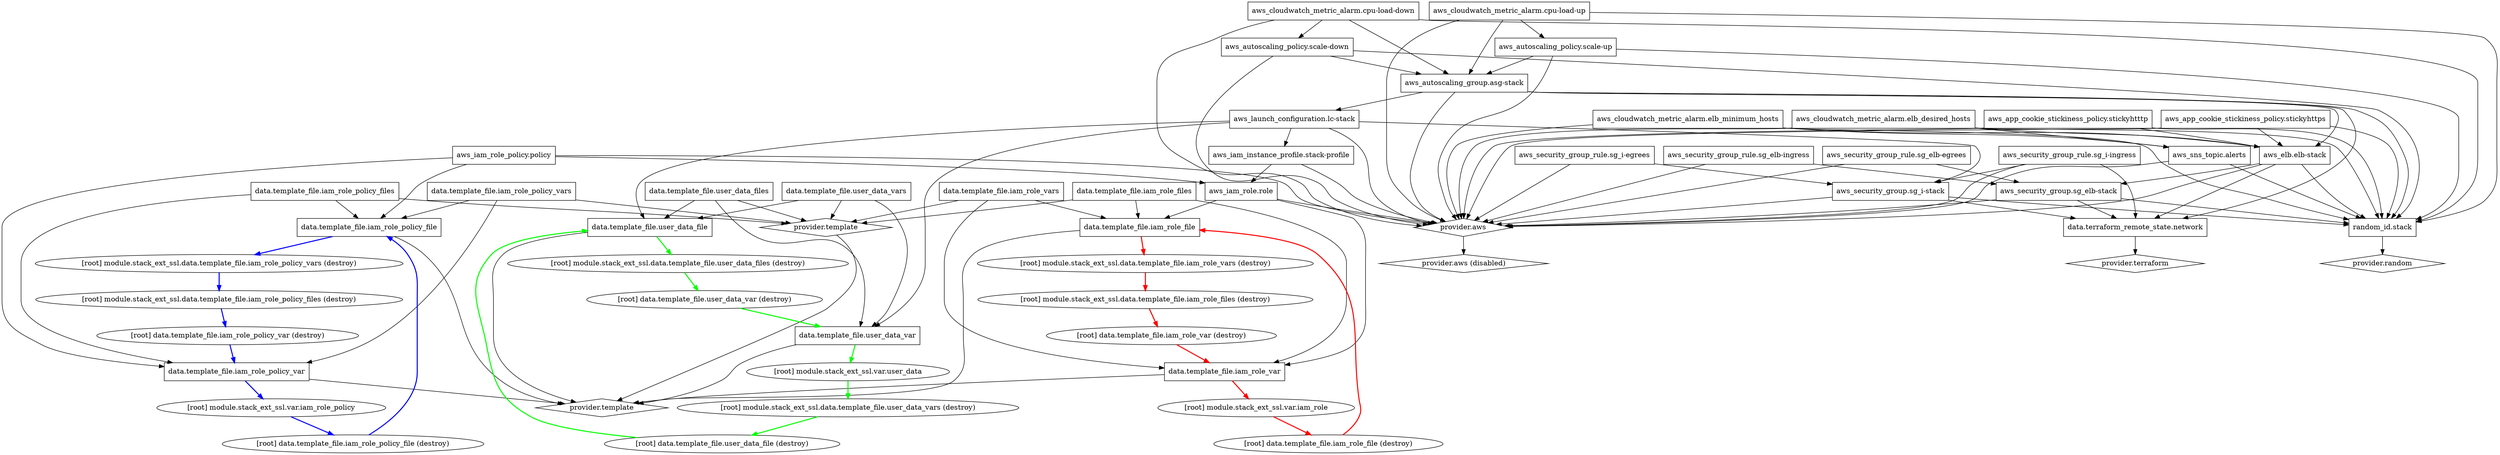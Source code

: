 digraph {
	compound = "true"
	newrank = "true"
	subgraph "root" {
		"[root] data.template_file.iam_role_file" [label = "data.template_file.iam_role_file", shape = "box"]
		"[root] data.template_file.iam_role_policy_file" [label = "data.template_file.iam_role_policy_file", shape = "box"]
		"[root] data.template_file.iam_role_policy_var" [label = "data.template_file.iam_role_policy_var", shape = "box"]
		"[root] data.template_file.iam_role_var" [label = "data.template_file.iam_role_var", shape = "box"]
		"[root] data.template_file.user_data_file" [label = "data.template_file.user_data_file", shape = "box"]
		"[root] data.template_file.user_data_var" [label = "data.template_file.user_data_var", shape = "box"]
		"[root] data.terraform_remote_state.network" [label = "data.terraform_remote_state.network", shape = "box"]
		"[root] module.stack_ext_ssl.aws_app_cookie_stickiness_policy.stickyhttps" [label = "aws_app_cookie_stickiness_policy.stickyhttps", shape = "box"]
		"[root] module.stack_ext_ssl.aws_app_cookie_stickiness_policy.stickyhtttp" [label = "aws_app_cookie_stickiness_policy.stickyhtttp", shape = "box"]
		"[root] module.stack_ext_ssl.aws_autoscaling_group.asg-stack" [label = "aws_autoscaling_group.asg-stack", shape = "box"]
		"[root] module.stack_ext_ssl.aws_autoscaling_policy.scale-down" [label = "aws_autoscaling_policy.scale-down", shape = "box"]
		"[root] module.stack_ext_ssl.aws_autoscaling_policy.scale-up" [label = "aws_autoscaling_policy.scale-up", shape = "box"]
		"[root] module.stack_ext_ssl.aws_cloudwatch_metric_alarm.cpu-load-down" [label = "aws_cloudwatch_metric_alarm.cpu-load-down", shape = "box"]
		"[root] module.stack_ext_ssl.aws_cloudwatch_metric_alarm.cpu-load-up" [label = "aws_cloudwatch_metric_alarm.cpu-load-up", shape = "box"]
		"[root] module.stack_ext_ssl.aws_cloudwatch_metric_alarm.elb_desired_hosts" [label = "aws_cloudwatch_metric_alarm.elb_desired_hosts", shape = "box"]
		"[root] module.stack_ext_ssl.aws_cloudwatch_metric_alarm.elb_minimum_hosts" [label = "aws_cloudwatch_metric_alarm.elb_minimum_hosts", shape = "box"]
		"[root] module.stack_ext_ssl.aws_elb.elb-stack" [label = "aws_elb.elb-stack", shape = "box"]
		"[root] module.stack_ext_ssl.aws_iam_instance_profile.stack-profile" [label = "aws_iam_instance_profile.stack-profile", shape = "box"]
		"[root] module.stack_ext_ssl.aws_iam_role.role" [label = "aws_iam_role.role", shape = "box"]
		"[root] module.stack_ext_ssl.aws_iam_role_policy.policy" [label = "aws_iam_role_policy.policy", shape = "box"]
		"[root] module.stack_ext_ssl.aws_launch_configuration.lc-stack" [label = "aws_launch_configuration.lc-stack", shape = "box"]
		"[root] module.stack_ext_ssl.aws_security_group.sg_elb-stack" [label = "aws_security_group.sg_elb-stack", shape = "box"]
		"[root] module.stack_ext_ssl.aws_security_group.sg_i-stack" [label = "aws_security_group.sg_i-stack", shape = "box"]
		"[root] module.stack_ext_ssl.aws_security_group_rule.sg_elb-egrees" [label = "aws_security_group_rule.sg_elb-egrees", shape = "box"]
		"[root] module.stack_ext_ssl.aws_security_group_rule.sg_elb-ingress" [label = "aws_security_group_rule.sg_elb-ingress", shape = "box"]
		"[root] module.stack_ext_ssl.aws_security_group_rule.sg_i-egrees" [label = "aws_security_group_rule.sg_i-egrees", shape = "box"]
		"[root] module.stack_ext_ssl.aws_security_group_rule.sg_i-ingress" [label = "aws_security_group_rule.sg_i-ingress", shape = "box"]
		"[root] module.stack_ext_ssl.aws_sns_topic.alerts" [label = "aws_sns_topic.alerts", shape = "box"]
		"[root] module.stack_ext_ssl.data.template_file.iam_role_files" [label = "data.template_file.iam_role_files", shape = "box"]
		"[root] module.stack_ext_ssl.data.template_file.iam_role_policy_files" [label = "data.template_file.iam_role_policy_files", shape = "box"]
		"[root] module.stack_ext_ssl.data.template_file.iam_role_policy_vars" [label = "data.template_file.iam_role_policy_vars", shape = "box"]
		"[root] module.stack_ext_ssl.data.template_file.iam_role_vars" [label = "data.template_file.iam_role_vars", shape = "box"]
		"[root] module.stack_ext_ssl.data.template_file.user_data_files" [label = "data.template_file.user_data_files", shape = "box"]
		"[root] module.stack_ext_ssl.data.template_file.user_data_vars" [label = "data.template_file.user_data_vars", shape = "box"]
		"[root] module.stack_ext_ssl.provider.aws" [label = "provider.aws", shape = "diamond"]
		"[root] module.stack_ext_ssl.provider.template" [label = "provider.template", shape = "diamond"]
		"[root] provider.aws (disabled)" [label = "provider.aws (disabled)", shape = "diamond"]
		"[root] provider.random" [label = "provider.random", shape = "diamond"]
		"[root] provider.template" [label = "provider.template", shape = "diamond"]
		"[root] provider.terraform" [label = "provider.terraform", shape = "diamond"]
		"[root] random_id.stack" [label = "random_id.stack", shape = "box"]
		"[root] data.template_file.iam_role_file (destroy)" -> "[root] data.template_file.iam_role_file" [color = "red", penwidth = "2.0"]
		"[root] data.template_file.iam_role_file" -> "[root] module.stack_ext_ssl.data.template_file.iam_role_vars (destroy)" [color = "red", penwidth = "2.0"]
		"[root] data.template_file.iam_role_file" -> "[root] provider.template"
		"[root] data.template_file.iam_role_policy_file (destroy)" -> "[root] data.template_file.iam_role_policy_file" [color = "blue", penwidth = "2.0"]
		"[root] data.template_file.iam_role_policy_file" -> "[root] module.stack_ext_ssl.data.template_file.iam_role_policy_vars (destroy)" [color = "blue", penwidth = "2.0"]
		"[root] data.template_file.iam_role_policy_file" -> "[root] provider.template"
		"[root] data.template_file.iam_role_policy_var (destroy)" -> "[root] data.template_file.iam_role_policy_var" [color = "blue", penwidth = "2.0"]
		"[root] data.template_file.iam_role_policy_var" -> "[root] module.stack_ext_ssl.var.iam_role_policy" [color = "blue", penwidth = "2.0"]
		"[root] data.template_file.iam_role_policy_var" -> "[root] provider.template"
		"[root] data.template_file.iam_role_var (destroy)" -> "[root] data.template_file.iam_role_var" [color = "red", penwidth = "2.0"]
		"[root] data.template_file.iam_role_var" -> "[root] module.stack_ext_ssl.var.iam_role" [color = "red", penwidth = "2.0"]
		"[root] data.template_file.iam_role_var" -> "[root] provider.template"
		"[root] data.template_file.user_data_file (destroy)" -> "[root] data.template_file.user_data_file" [color = "green", penwidth = "2.0"]
		"[root] data.template_file.user_data_file" -> "[root] module.stack_ext_ssl.data.template_file.user_data_files (destroy)" [color = "green", penwidth = "2.0"]
		"[root] data.template_file.user_data_file" -> "[root] provider.template"
		"[root] data.template_file.user_data_var (destroy)" -> "[root] data.template_file.user_data_var" [color = "green", penwidth = "2.0"]
		"[root] data.template_file.user_data_var" -> "[root] module.stack_ext_ssl.var.user_data" [color = "green", penwidth = "2.0"]
		"[root] data.template_file.user_data_var" -> "[root] provider.template"
		"[root] data.terraform_remote_state.network" -> "[root] provider.terraform"
		"[root] module.stack_ext_ssl.aws_app_cookie_stickiness_policy.stickyhttps" -> "[root] module.stack_ext_ssl.aws_elb.elb-stack"
		"[root] module.stack_ext_ssl.aws_app_cookie_stickiness_policy.stickyhttps" -> "[root] module.stack_ext_ssl.provider.aws"
		"[root] module.stack_ext_ssl.aws_app_cookie_stickiness_policy.stickyhttps" -> "[root] random_id.stack"
		"[root] module.stack_ext_ssl.aws_app_cookie_stickiness_policy.stickyhtttp" -> "[root] module.stack_ext_ssl.aws_elb.elb-stack"
		"[root] module.stack_ext_ssl.aws_app_cookie_stickiness_policy.stickyhtttp" -> "[root] module.stack_ext_ssl.provider.aws"
		"[root] module.stack_ext_ssl.aws_app_cookie_stickiness_policy.stickyhtttp" -> "[root] random_id.stack"
		"[root] module.stack_ext_ssl.aws_autoscaling_group.asg-stack" -> "[root] data.terraform_remote_state.network"
		"[root] module.stack_ext_ssl.aws_autoscaling_group.asg-stack" -> "[root] module.stack_ext_ssl.aws_elb.elb-stack"
		"[root] module.stack_ext_ssl.aws_autoscaling_group.asg-stack" -> "[root] module.stack_ext_ssl.aws_launch_configuration.lc-stack"
		"[root] module.stack_ext_ssl.aws_autoscaling_group.asg-stack" -> "[root] module.stack_ext_ssl.provider.aws"
		"[root] module.stack_ext_ssl.aws_autoscaling_group.asg-stack" -> "[root] random_id.stack"
		"[root] module.stack_ext_ssl.aws_autoscaling_policy.scale-down" -> "[root] module.stack_ext_ssl.aws_autoscaling_group.asg-stack"
		"[root] module.stack_ext_ssl.aws_autoscaling_policy.scale-down" -> "[root] module.stack_ext_ssl.provider.aws"
		"[root] module.stack_ext_ssl.aws_autoscaling_policy.scale-down" -> "[root] random_id.stack"
		"[root] module.stack_ext_ssl.aws_autoscaling_policy.scale-up" -> "[root] module.stack_ext_ssl.aws_autoscaling_group.asg-stack"
		"[root] module.stack_ext_ssl.aws_autoscaling_policy.scale-up" -> "[root] module.stack_ext_ssl.provider.aws"
		"[root] module.stack_ext_ssl.aws_autoscaling_policy.scale-up" -> "[root] random_id.stack"
		"[root] module.stack_ext_ssl.aws_cloudwatch_metric_alarm.cpu-load-down" -> "[root] module.stack_ext_ssl.aws_autoscaling_group.asg-stack"
		"[root] module.stack_ext_ssl.aws_cloudwatch_metric_alarm.cpu-load-down" -> "[root] module.stack_ext_ssl.aws_autoscaling_policy.scale-down"
		"[root] module.stack_ext_ssl.aws_cloudwatch_metric_alarm.cpu-load-down" -> "[root] module.stack_ext_ssl.provider.aws"
		"[root] module.stack_ext_ssl.aws_cloudwatch_metric_alarm.cpu-load-down" -> "[root] random_id.stack"
		"[root] module.stack_ext_ssl.aws_cloudwatch_metric_alarm.cpu-load-up" -> "[root] module.stack_ext_ssl.aws_autoscaling_group.asg-stack"
		"[root] module.stack_ext_ssl.aws_cloudwatch_metric_alarm.cpu-load-up" -> "[root] module.stack_ext_ssl.aws_autoscaling_policy.scale-up"
		"[root] module.stack_ext_ssl.aws_cloudwatch_metric_alarm.cpu-load-up" -> "[root] module.stack_ext_ssl.provider.aws"
		"[root] module.stack_ext_ssl.aws_cloudwatch_metric_alarm.cpu-load-up" -> "[root] random_id.stack"
		"[root] module.stack_ext_ssl.aws_cloudwatch_metric_alarm.elb_desired_hosts" -> "[root] module.stack_ext_ssl.aws_elb.elb-stack"
		"[root] module.stack_ext_ssl.aws_cloudwatch_metric_alarm.elb_desired_hosts" -> "[root] module.stack_ext_ssl.aws_sns_topic.alerts"
		"[root] module.stack_ext_ssl.aws_cloudwatch_metric_alarm.elb_desired_hosts" -> "[root] module.stack_ext_ssl.provider.aws"
		"[root] module.stack_ext_ssl.aws_cloudwatch_metric_alarm.elb_desired_hosts" -> "[root] random_id.stack"
		"[root] module.stack_ext_ssl.aws_cloudwatch_metric_alarm.elb_minimum_hosts" -> "[root] module.stack_ext_ssl.aws_elb.elb-stack"
		"[root] module.stack_ext_ssl.aws_cloudwatch_metric_alarm.elb_minimum_hosts" -> "[root] module.stack_ext_ssl.aws_sns_topic.alerts"
		"[root] module.stack_ext_ssl.aws_cloudwatch_metric_alarm.elb_minimum_hosts" -> "[root] module.stack_ext_ssl.provider.aws"
		"[root] module.stack_ext_ssl.aws_cloudwatch_metric_alarm.elb_minimum_hosts" -> "[root] random_id.stack"
		"[root] module.stack_ext_ssl.aws_elb.elb-stack" -> "[root] data.terraform_remote_state.network"
		"[root] module.stack_ext_ssl.aws_elb.elb-stack" -> "[root] module.stack_ext_ssl.aws_security_group.sg_elb-stack"
		"[root] module.stack_ext_ssl.aws_elb.elb-stack" -> "[root] module.stack_ext_ssl.provider.aws"
		"[root] module.stack_ext_ssl.aws_elb.elb-stack" -> "[root] random_id.stack"
		"[root] module.stack_ext_ssl.aws_iam_instance_profile.stack-profile" -> "[root] module.stack_ext_ssl.aws_iam_role.role"
		"[root] module.stack_ext_ssl.aws_iam_instance_profile.stack-profile" -> "[root] module.stack_ext_ssl.provider.aws"
		"[root] module.stack_ext_ssl.aws_iam_role.role" -> "[root] data.template_file.iam_role_file"
		"[root] module.stack_ext_ssl.aws_iam_role.role" -> "[root] data.template_file.iam_role_var"
		"[root] module.stack_ext_ssl.aws_iam_role.role" -> "[root] module.stack_ext_ssl.provider.aws"
		"[root] module.stack_ext_ssl.aws_iam_role_policy.policy" -> "[root] data.template_file.iam_role_policy_file"
		"[root] module.stack_ext_ssl.aws_iam_role_policy.policy" -> "[root] data.template_file.iam_role_policy_var"
		"[root] module.stack_ext_ssl.aws_iam_role_policy.policy" -> "[root] module.stack_ext_ssl.aws_iam_role.role"
		"[root] module.stack_ext_ssl.aws_iam_role_policy.policy" -> "[root] module.stack_ext_ssl.provider.aws"
		"[root] module.stack_ext_ssl.aws_launch_configuration.lc-stack" -> "[root] data.template_file.user_data_file"
		"[root] module.stack_ext_ssl.aws_launch_configuration.lc-stack" -> "[root] data.template_file.user_data_var"
		"[root] module.stack_ext_ssl.aws_launch_configuration.lc-stack" -> "[root] module.stack_ext_ssl.aws_iam_instance_profile.stack-profile"
		"[root] module.stack_ext_ssl.aws_launch_configuration.lc-stack" -> "[root] module.stack_ext_ssl.aws_security_group.sg_i-stack"
		"[root] module.stack_ext_ssl.aws_launch_configuration.lc-stack" -> "[root] module.stack_ext_ssl.provider.aws"
		"[root] module.stack_ext_ssl.aws_security_group.sg_elb-stack" -> "[root] data.terraform_remote_state.network"
		"[root] module.stack_ext_ssl.aws_security_group.sg_elb-stack" -> "[root] module.stack_ext_ssl.provider.aws"
		"[root] module.stack_ext_ssl.aws_security_group.sg_elb-stack" -> "[root] random_id.stack"
		"[root] module.stack_ext_ssl.aws_security_group.sg_i-stack" -> "[root] data.terraform_remote_state.network"
		"[root] module.stack_ext_ssl.aws_security_group.sg_i-stack" -> "[root] module.stack_ext_ssl.provider.aws"
		"[root] module.stack_ext_ssl.aws_security_group.sg_i-stack" -> "[root] random_id.stack"
		"[root] module.stack_ext_ssl.aws_security_group_rule.sg_elb-egrees" -> "[root] module.stack_ext_ssl.aws_security_group.sg_elb-stack"
		"[root] module.stack_ext_ssl.aws_security_group_rule.sg_elb-egrees" -> "[root] module.stack_ext_ssl.provider.aws"
		"[root] module.stack_ext_ssl.aws_security_group_rule.sg_elb-ingress" -> "[root] module.stack_ext_ssl.aws_security_group.sg_elb-stack"
		"[root] module.stack_ext_ssl.aws_security_group_rule.sg_elb-ingress" -> "[root] module.stack_ext_ssl.provider.aws"
		"[root] module.stack_ext_ssl.aws_security_group_rule.sg_i-egrees" -> "[root] module.stack_ext_ssl.aws_security_group.sg_i-stack"
		"[root] module.stack_ext_ssl.aws_security_group_rule.sg_i-egrees" -> "[root] module.stack_ext_ssl.provider.aws"
		"[root] module.stack_ext_ssl.aws_security_group_rule.sg_i-ingress" -> "[root] data.terraform_remote_state.network"
		"[root] module.stack_ext_ssl.aws_security_group_rule.sg_i-ingress" -> "[root] module.stack_ext_ssl.aws_security_group.sg_i-stack"
		"[root] module.stack_ext_ssl.aws_security_group_rule.sg_i-ingress" -> "[root] module.stack_ext_ssl.provider.aws"
		"[root] module.stack_ext_ssl.aws_sns_topic.alerts" -> "[root] module.stack_ext_ssl.provider.aws"
		"[root] module.stack_ext_ssl.aws_sns_topic.alerts" -> "[root] random_id.stack"
		"[root] module.stack_ext_ssl.data.template_file.iam_role_files (destroy)" -> "[root] data.template_file.iam_role_var (destroy)" [color = "red", penwidth = "2.0"]
		"[root] module.stack_ext_ssl.data.template_file.iam_role_files" -> "[root] data.template_file.iam_role_file"
		"[root] module.stack_ext_ssl.data.template_file.iam_role_files" -> "[root] data.template_file.iam_role_var"
		"[root] module.stack_ext_ssl.data.template_file.iam_role_files" -> "[root] module.stack_ext_ssl.provider.template"
		"[root] module.stack_ext_ssl.data.template_file.iam_role_policy_files (destroy)" -> "[root] data.template_file.iam_role_policy_var (destroy)" [color = "blue", penwidth = "2.0"]
		"[root] module.stack_ext_ssl.data.template_file.iam_role_policy_files" -> "[root] data.template_file.iam_role_policy_file"
		"[root] module.stack_ext_ssl.data.template_file.iam_role_policy_files" -> "[root] data.template_file.iam_role_policy_var"
		"[root] module.stack_ext_ssl.data.template_file.iam_role_policy_files" -> "[root] module.stack_ext_ssl.provider.template"
		"[root] module.stack_ext_ssl.data.template_file.iam_role_policy_vars (destroy)" -> "[root] module.stack_ext_ssl.data.template_file.iam_role_policy_files (destroy)" [color = "blue", penwidth = "2.0"]
		"[root] module.stack_ext_ssl.data.template_file.iam_role_policy_vars" -> "[root] data.template_file.iam_role_policy_file"
		"[root] module.stack_ext_ssl.data.template_file.iam_role_policy_vars" -> "[root] data.template_file.iam_role_policy_var"
		"[root] module.stack_ext_ssl.data.template_file.iam_role_policy_vars" -> "[root] module.stack_ext_ssl.provider.template"
		"[root] module.stack_ext_ssl.data.template_file.iam_role_vars (destroy)" -> "[root] module.stack_ext_ssl.data.template_file.iam_role_files (destroy)" [color = "red", penwidth = "2.0"]
		"[root] module.stack_ext_ssl.data.template_file.iam_role_vars" -> "[root] data.template_file.iam_role_file"
		"[root] module.stack_ext_ssl.data.template_file.iam_role_vars" -> "[root] data.template_file.iam_role_var"
		"[root] module.stack_ext_ssl.data.template_file.iam_role_vars" -> "[root] module.stack_ext_ssl.provider.template"
		"[root] module.stack_ext_ssl.data.template_file.user_data_files (destroy)" -> "[root] data.template_file.user_data_var (destroy)" [color = "green", penwidth = "2.0"]
		"[root] module.stack_ext_ssl.data.template_file.user_data_files" -> "[root] data.template_file.user_data_file"
		"[root] module.stack_ext_ssl.data.template_file.user_data_files" -> "[root] data.template_file.user_data_var"
		"[root] module.stack_ext_ssl.data.template_file.user_data_files" -> "[root] module.stack_ext_ssl.provider.template"
		"[root] module.stack_ext_ssl.data.template_file.user_data_vars (destroy)" -> "[root] data.template_file.user_data_file (destroy)" [color = "green", penwidth = "2.0"]
		"[root] module.stack_ext_ssl.data.template_file.user_data_vars" -> "[root] data.template_file.user_data_file"
		"[root] module.stack_ext_ssl.data.template_file.user_data_vars" -> "[root] data.template_file.user_data_var"
		"[root] module.stack_ext_ssl.data.template_file.user_data_vars" -> "[root] module.stack_ext_ssl.provider.template"
		"[root] module.stack_ext_ssl.provider.aws" -> "[root] provider.aws (disabled)"
		"[root] module.stack_ext_ssl.provider.template" -> "[root] provider.template"
		"[root] module.stack_ext_ssl.var.iam_role" -> "[root] data.template_file.iam_role_file (destroy)" [color = "red", penwidth = "2.0"]
		"[root] module.stack_ext_ssl.var.iam_role_policy" -> "[root] data.template_file.iam_role_policy_file (destroy)" [color = "blue", penwidth = "2.0"]
		"[root] module.stack_ext_ssl.var.user_data" -> "[root] module.stack_ext_ssl.data.template_file.user_data_vars (destroy)" [color = "green", penwidth = "2.0"]
		"[root] random_id.stack" -> "[root] provider.random"
	}
}

